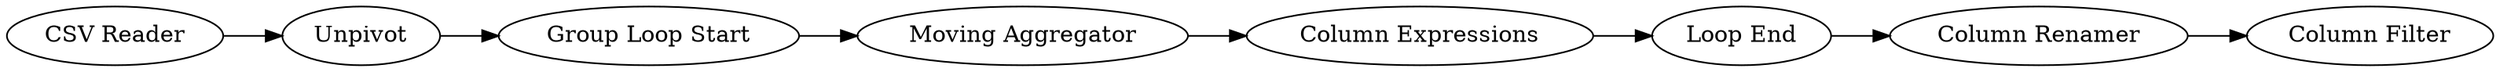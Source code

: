digraph {
	1 -> 8
	8 -> 9
	12 -> 14
	9 -> 11
	11 -> 4
	4 -> 12
	14 -> 13
	13 [label="Column Filter"]
	1 [label="CSV Reader"]
	9 [label="Group Loop Start"]
	11 [label="Moving Aggregator"]
	4 [label="Column Expressions"]
	8 [label=Unpivot]
	14 [label="Column Renamer"]
	12 [label="Loop End"]
	rankdir=LR
}
